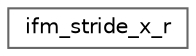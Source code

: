 digraph "Graphical Class Hierarchy"
{
 // LATEX_PDF_SIZE
  bgcolor="transparent";
  edge [fontname=Helvetica,fontsize=10,labelfontname=Helvetica,labelfontsize=10];
  node [fontname=Helvetica,fontsize=10,shape=box,height=0.2,width=0.4];
  rankdir="LR";
  Node0 [id="Node000000",label="ifm_stride_x_r",height=0.2,width=0.4,color="grey40", fillcolor="white", style="filled",URL="$structifm__stride__x__r.html",tooltip=" "];
}
